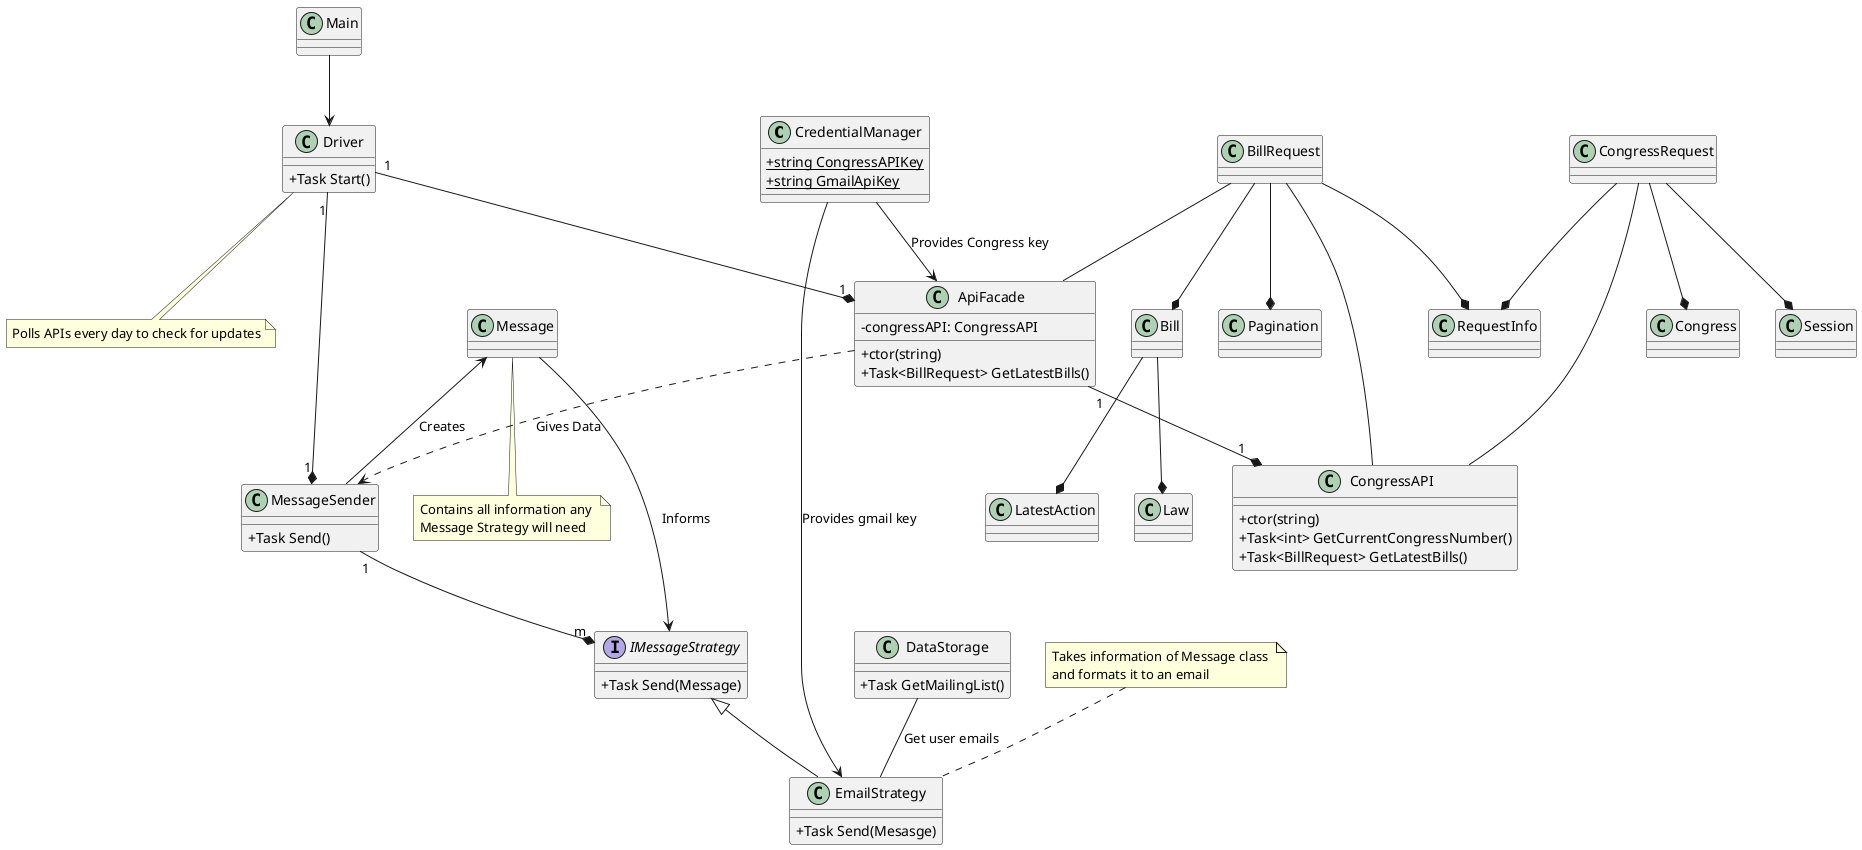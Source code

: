 @startuml class-relations
skinparam ClassAttributeIconSize 0

class CredentialManager {
    {static}+string CongressAPIKey
    {static}+string GmailApiKey
}

class ApiFacade {
    - congressAPI: CongressAPI
    +ctor(string)
    +Task<BillRequest> GetLatestBills()
}

class CongressAPI {
    +ctor(string)
    +Task<int> GetCurrentCongressNumber()
    +Task<BillRequest> GetLatestBills()
}

class CongressRequest {

}

class Congress {

}

class Session {

}

class RequestInfo {

}

class BillRequest {

}

class Bill {

}

class LatestAction {

}

class Law {

}

class Pagination {

}

class MessageSender {
    +Task Send()
}

interface IMessageStrategy {
    +Task Send(Message)
}

class EmailStrategy {
    +Task Send(Mesasge)
}

class DataStorage {
    +Task GetMailingList()
}


class Message {

}

class Driver {
    +Task Start() 
}

class Main {

}

CredentialManager --> ApiFacade : "Provides Congress key"
CredentialManager --> EmailStrategy : "Provides gmail key"
ApiFacade "1" --* "1" CongressAPI
CongressRequest -- CongressAPI
BillRequest -- CongressAPI
BillRequest -- ApiFacade

CongressRequest --* Congress
CongressRequest --* Session
CongressRequest --* RequestInfo

BillRequest --* Bill
Bill --* Law
Bill --* LatestAction
BillRequest --* Pagination
BillRequest --* RequestInfo

Message <-- MessageSender : Creates
Message --> IMessageStrategy : Informs
note "Contains all information any \nMessage Strategy will need" as N2
Message .. N2

MessageSender "1" --* "m" IMessageStrategy
EmailStrategy -up-|> IMessageStrategy
DataStorage -- EmailStrategy : "Get user emails"

note "Takes information of Message class \nand formats it to an email" as N1
N1 .. EmailStrategy

ApiFacade ..> MessageSender : Gives Data 

Driver "1" --* "1" MessageSender
Driver "1" --* "1" ApiFacade
note "Polls APIs every day to check for updates" as n3
Driver .. n3

Main --> Driver

@enduml